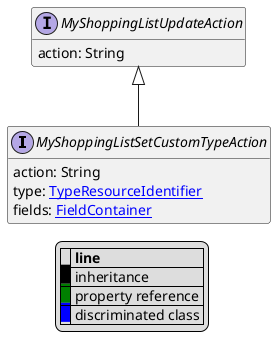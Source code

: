 @startuml

hide empty fields
hide empty methods
legend
|= |= line |
|<back:black>   </back>| inheritance |
|<back:green>   </back>| property reference |
|<back:blue>   </back>| discriminated class |
endlegend
interface MyShoppingListSetCustomTypeAction [[MyShoppingListSetCustomTypeAction.svg]] extends MyShoppingListUpdateAction {
    action: String
    type: [[TypeResourceIdentifier.svg TypeResourceIdentifier]]
    fields: [[FieldContainer.svg FieldContainer]]
}
interface MyShoppingListUpdateAction [[MyShoppingListUpdateAction.svg]]  {
    action: String
}





@enduml

